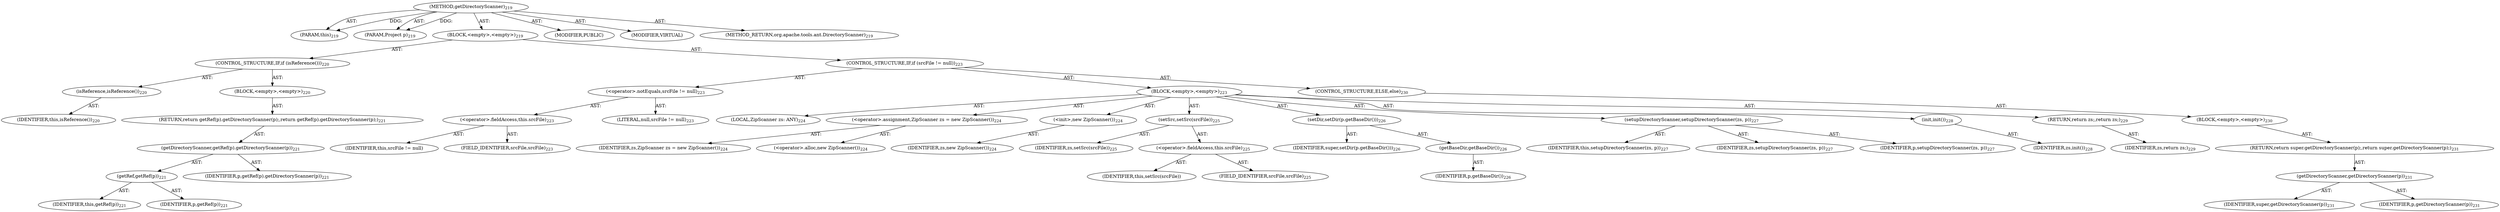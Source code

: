 digraph "getDirectoryScanner" {  
"111669149706" [label = <(METHOD,getDirectoryScanner)<SUB>219</SUB>> ]
"115964116999" [label = <(PARAM,this)<SUB>219</SUB>> ]
"115964117020" [label = <(PARAM,Project p)<SUB>219</SUB>> ]
"25769803800" [label = <(BLOCK,&lt;empty&gt;,&lt;empty&gt;)<SUB>219</SUB>> ]
"47244640266" [label = <(CONTROL_STRUCTURE,IF,if (isReference()))<SUB>220</SUB>> ]
"30064771214" [label = <(isReference,isReference())<SUB>220</SUB>> ]
"68719476749" [label = <(IDENTIFIER,this,isReference())<SUB>220</SUB>> ]
"25769803801" [label = <(BLOCK,&lt;empty&gt;,&lt;empty&gt;)<SUB>220</SUB>> ]
"146028888070" [label = <(RETURN,return getRef(p).getDirectoryScanner(p);,return getRef(p).getDirectoryScanner(p);)<SUB>221</SUB>> ]
"30064771215" [label = <(getDirectoryScanner,getRef(p).getDirectoryScanner(p))<SUB>221</SUB>> ]
"30064771216" [label = <(getRef,getRef(p))<SUB>221</SUB>> ]
"68719476750" [label = <(IDENTIFIER,this,getRef(p))<SUB>221</SUB>> ]
"68719476850" [label = <(IDENTIFIER,p,getRef(p))<SUB>221</SUB>> ]
"68719476851" [label = <(IDENTIFIER,p,getRef(p).getDirectoryScanner(p))<SUB>221</SUB>> ]
"47244640267" [label = <(CONTROL_STRUCTURE,IF,if (srcFile != null))<SUB>223</SUB>> ]
"30064771217" [label = <(&lt;operator&gt;.notEquals,srcFile != null)<SUB>223</SUB>> ]
"30064771218" [label = <(&lt;operator&gt;.fieldAccess,this.srcFile)<SUB>223</SUB>> ]
"68719476852" [label = <(IDENTIFIER,this,srcFile != null)> ]
"55834574905" [label = <(FIELD_IDENTIFIER,srcFile,srcFile)<SUB>223</SUB>> ]
"90194313244" [label = <(LITERAL,null,srcFile != null)<SUB>223</SUB>> ]
"25769803802" [label = <(BLOCK,&lt;empty&gt;,&lt;empty&gt;)<SUB>223</SUB>> ]
"94489280516" [label = <(LOCAL,ZipScanner zs: ANY)<SUB>224</SUB>> ]
"30064771219" [label = <(&lt;operator&gt;.assignment,ZipScanner zs = new ZipScanner())<SUB>224</SUB>> ]
"68719476853" [label = <(IDENTIFIER,zs,ZipScanner zs = new ZipScanner())<SUB>224</SUB>> ]
"30064771220" [label = <(&lt;operator&gt;.alloc,new ZipScanner())<SUB>224</SUB>> ]
"30064771221" [label = <(&lt;init&gt;,new ZipScanner())<SUB>224</SUB>> ]
"68719476854" [label = <(IDENTIFIER,zs,new ZipScanner())<SUB>224</SUB>> ]
"30064771222" [label = <(setSrc,setSrc(srcFile))<SUB>225</SUB>> ]
"68719476855" [label = <(IDENTIFIER,zs,setSrc(srcFile))<SUB>225</SUB>> ]
"30064771223" [label = <(&lt;operator&gt;.fieldAccess,this.srcFile)<SUB>225</SUB>> ]
"68719476856" [label = <(IDENTIFIER,this,setSrc(srcFile))> ]
"55834574906" [label = <(FIELD_IDENTIFIER,srcFile,srcFile)<SUB>225</SUB>> ]
"30064771224" [label = <(setDir,setDir(p.getBaseDir()))<SUB>226</SUB>> ]
"68719476857" [label = <(IDENTIFIER,super,setDir(p.getBaseDir()))<SUB>226</SUB>> ]
"30064771225" [label = <(getBaseDir,getBaseDir())<SUB>226</SUB>> ]
"68719476858" [label = <(IDENTIFIER,p,getBaseDir())<SUB>226</SUB>> ]
"30064771226" [label = <(setupDirectoryScanner,setupDirectoryScanner(zs, p))<SUB>227</SUB>> ]
"68719476751" [label = <(IDENTIFIER,this,setupDirectoryScanner(zs, p))<SUB>227</SUB>> ]
"68719476859" [label = <(IDENTIFIER,zs,setupDirectoryScanner(zs, p))<SUB>227</SUB>> ]
"68719476860" [label = <(IDENTIFIER,p,setupDirectoryScanner(zs, p))<SUB>227</SUB>> ]
"30064771227" [label = <(init,init())<SUB>228</SUB>> ]
"68719476861" [label = <(IDENTIFIER,zs,init())<SUB>228</SUB>> ]
"146028888071" [label = <(RETURN,return zs;,return zs;)<SUB>229</SUB>> ]
"68719476862" [label = <(IDENTIFIER,zs,return zs;)<SUB>229</SUB>> ]
"47244640268" [label = <(CONTROL_STRUCTURE,ELSE,else)<SUB>230</SUB>> ]
"25769803803" [label = <(BLOCK,&lt;empty&gt;,&lt;empty&gt;)<SUB>230</SUB>> ]
"146028888072" [label = <(RETURN,return super.getDirectoryScanner(p);,return super.getDirectoryScanner(p);)<SUB>231</SUB>> ]
"30064771228" [label = <(getDirectoryScanner,getDirectoryScanner(p))<SUB>231</SUB>> ]
"68719476863" [label = <(IDENTIFIER,super,getDirectoryScanner(p))<SUB>231</SUB>> ]
"68719476864" [label = <(IDENTIFIER,p,getDirectoryScanner(p))<SUB>231</SUB>> ]
"133143986208" [label = <(MODIFIER,PUBLIC)> ]
"133143986209" [label = <(MODIFIER,VIRTUAL)> ]
"128849018890" [label = <(METHOD_RETURN,org.apache.tools.ant.DirectoryScanner)<SUB>219</SUB>> ]
  "111669149706" -> "115964116999"  [ label = "AST: "] 
  "111669149706" -> "115964117020"  [ label = "AST: "] 
  "111669149706" -> "25769803800"  [ label = "AST: "] 
  "111669149706" -> "133143986208"  [ label = "AST: "] 
  "111669149706" -> "133143986209"  [ label = "AST: "] 
  "111669149706" -> "128849018890"  [ label = "AST: "] 
  "25769803800" -> "47244640266"  [ label = "AST: "] 
  "25769803800" -> "47244640267"  [ label = "AST: "] 
  "47244640266" -> "30064771214"  [ label = "AST: "] 
  "47244640266" -> "25769803801"  [ label = "AST: "] 
  "30064771214" -> "68719476749"  [ label = "AST: "] 
  "25769803801" -> "146028888070"  [ label = "AST: "] 
  "146028888070" -> "30064771215"  [ label = "AST: "] 
  "30064771215" -> "30064771216"  [ label = "AST: "] 
  "30064771215" -> "68719476851"  [ label = "AST: "] 
  "30064771216" -> "68719476750"  [ label = "AST: "] 
  "30064771216" -> "68719476850"  [ label = "AST: "] 
  "47244640267" -> "30064771217"  [ label = "AST: "] 
  "47244640267" -> "25769803802"  [ label = "AST: "] 
  "47244640267" -> "47244640268"  [ label = "AST: "] 
  "30064771217" -> "30064771218"  [ label = "AST: "] 
  "30064771217" -> "90194313244"  [ label = "AST: "] 
  "30064771218" -> "68719476852"  [ label = "AST: "] 
  "30064771218" -> "55834574905"  [ label = "AST: "] 
  "25769803802" -> "94489280516"  [ label = "AST: "] 
  "25769803802" -> "30064771219"  [ label = "AST: "] 
  "25769803802" -> "30064771221"  [ label = "AST: "] 
  "25769803802" -> "30064771222"  [ label = "AST: "] 
  "25769803802" -> "30064771224"  [ label = "AST: "] 
  "25769803802" -> "30064771226"  [ label = "AST: "] 
  "25769803802" -> "30064771227"  [ label = "AST: "] 
  "25769803802" -> "146028888071"  [ label = "AST: "] 
  "30064771219" -> "68719476853"  [ label = "AST: "] 
  "30064771219" -> "30064771220"  [ label = "AST: "] 
  "30064771221" -> "68719476854"  [ label = "AST: "] 
  "30064771222" -> "68719476855"  [ label = "AST: "] 
  "30064771222" -> "30064771223"  [ label = "AST: "] 
  "30064771223" -> "68719476856"  [ label = "AST: "] 
  "30064771223" -> "55834574906"  [ label = "AST: "] 
  "30064771224" -> "68719476857"  [ label = "AST: "] 
  "30064771224" -> "30064771225"  [ label = "AST: "] 
  "30064771225" -> "68719476858"  [ label = "AST: "] 
  "30064771226" -> "68719476751"  [ label = "AST: "] 
  "30064771226" -> "68719476859"  [ label = "AST: "] 
  "30064771226" -> "68719476860"  [ label = "AST: "] 
  "30064771227" -> "68719476861"  [ label = "AST: "] 
  "146028888071" -> "68719476862"  [ label = "AST: "] 
  "47244640268" -> "25769803803"  [ label = "AST: "] 
  "25769803803" -> "146028888072"  [ label = "AST: "] 
  "146028888072" -> "30064771228"  [ label = "AST: "] 
  "30064771228" -> "68719476863"  [ label = "AST: "] 
  "30064771228" -> "68719476864"  [ label = "AST: "] 
  "111669149706" -> "115964116999"  [ label = "DDG: "] 
  "111669149706" -> "115964117020"  [ label = "DDG: "] 
}
